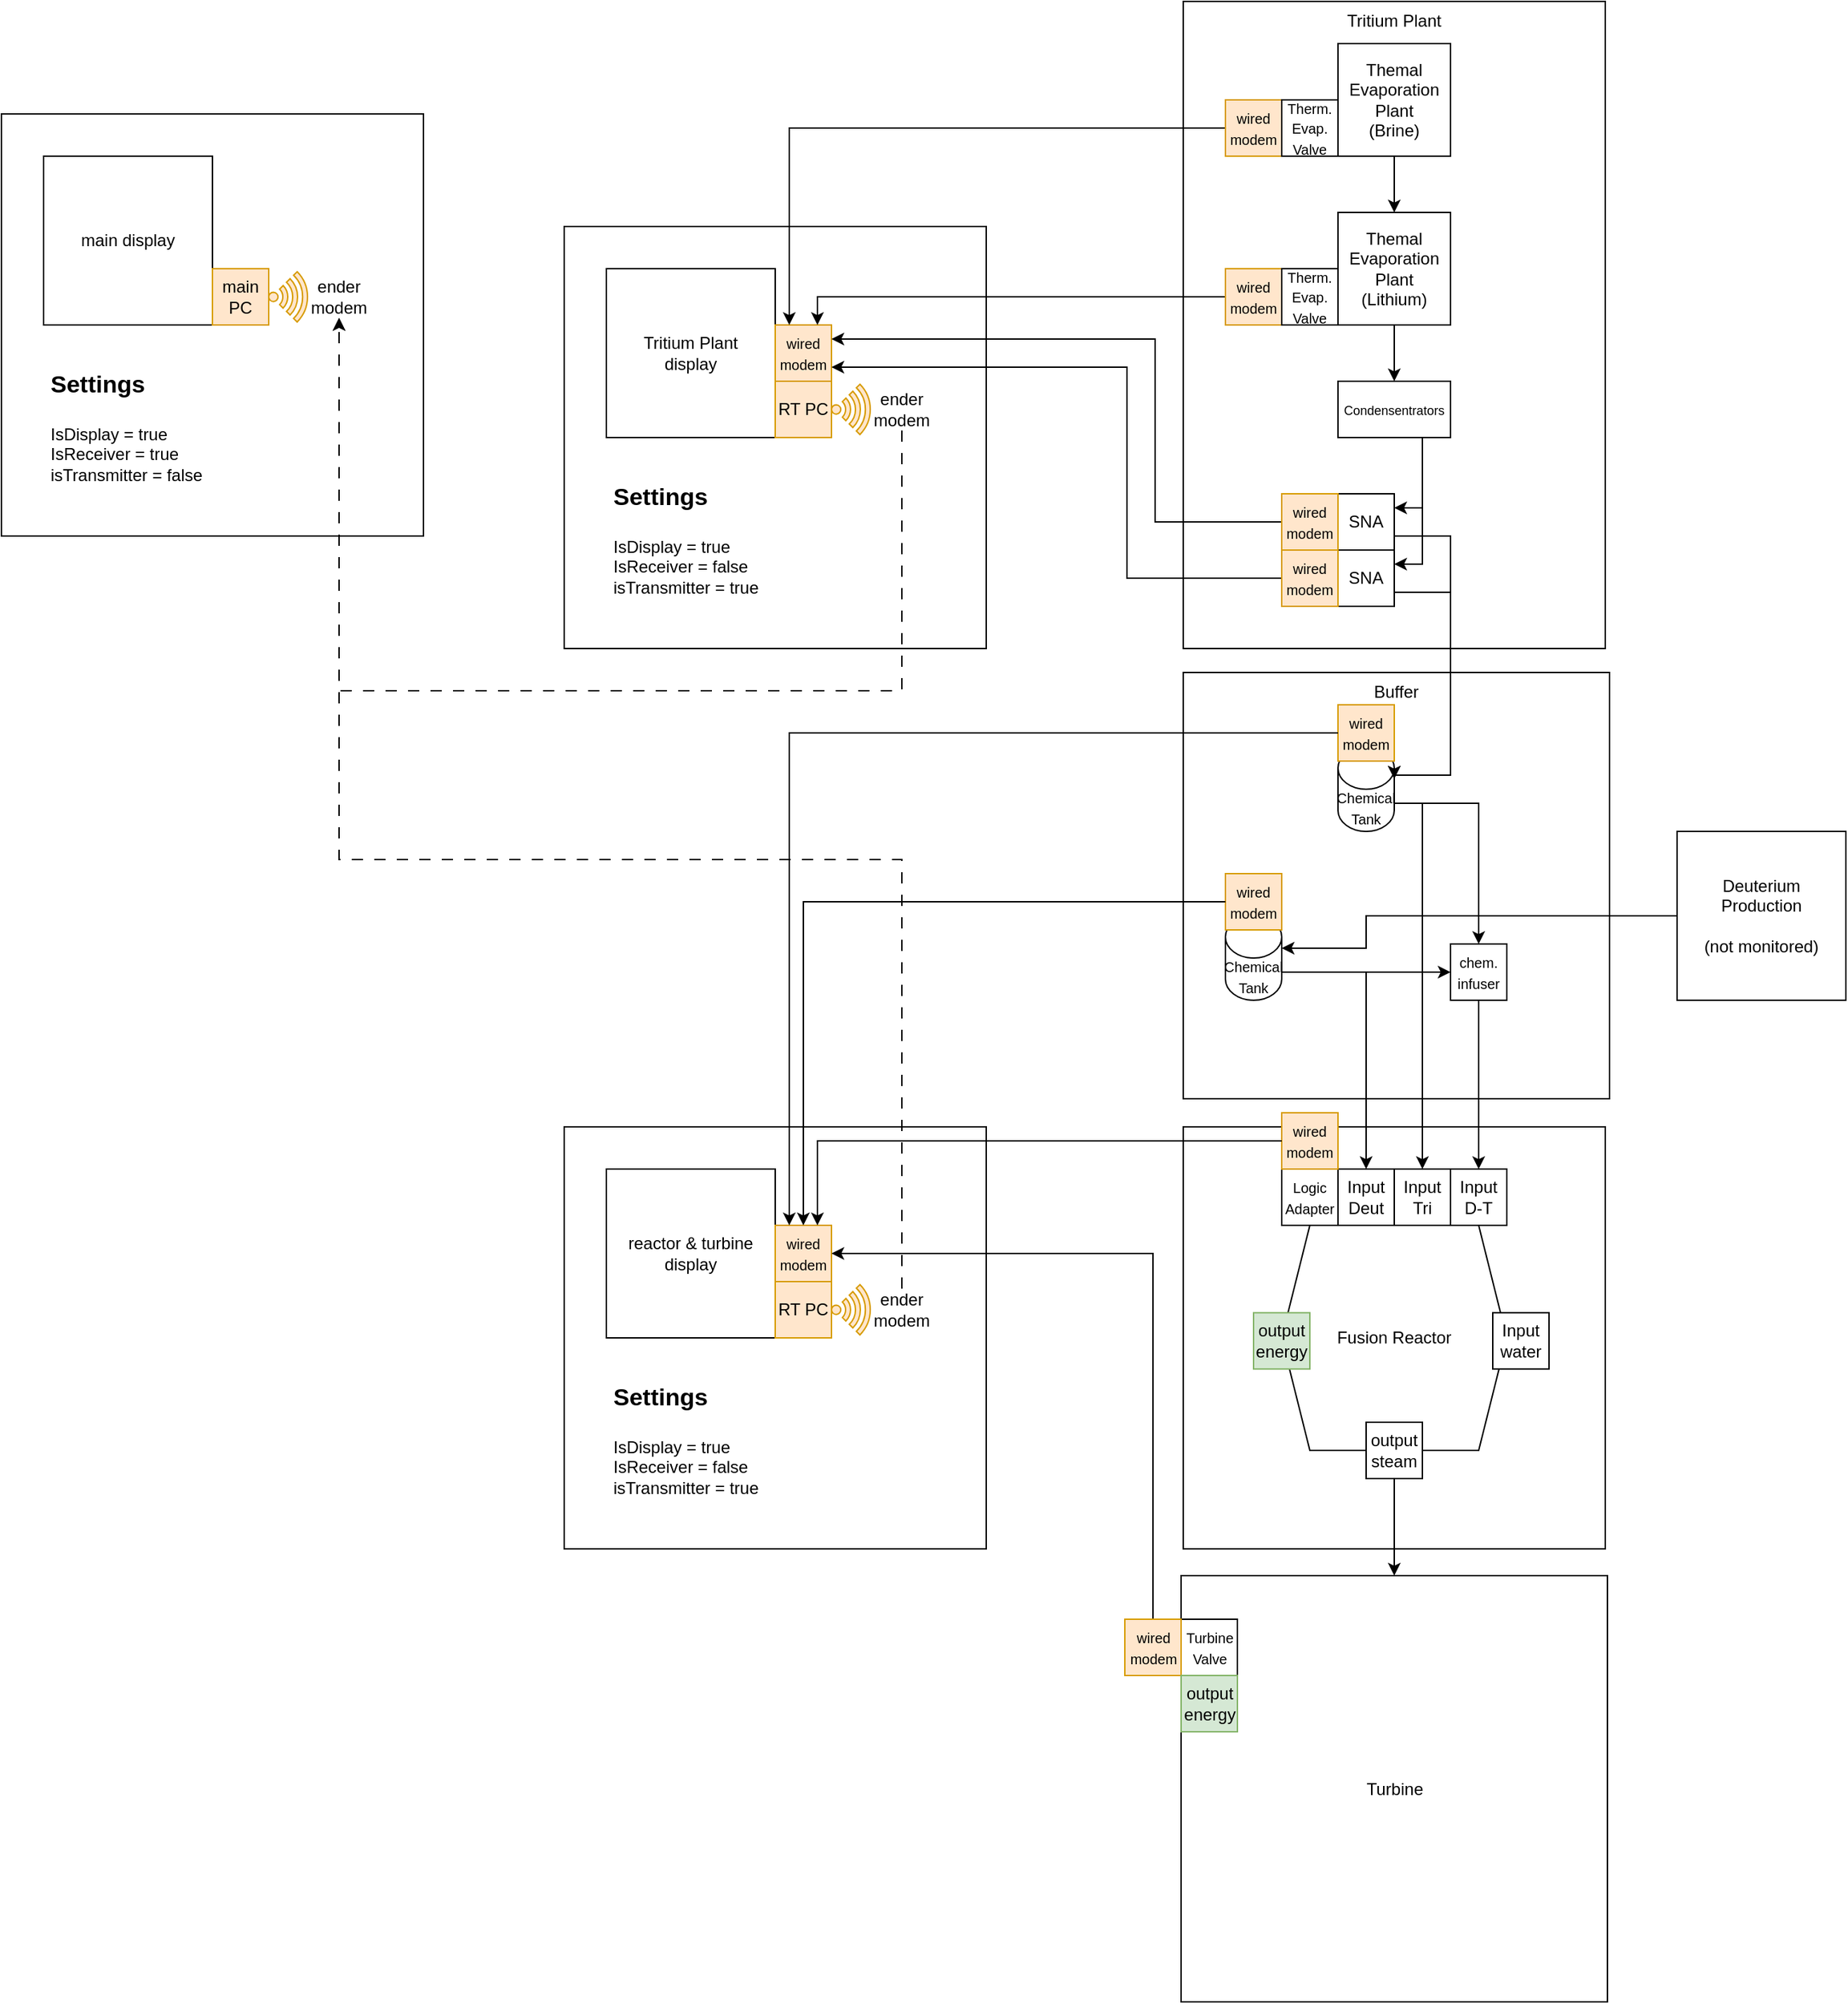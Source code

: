 <mxfile version="22.1.13" type="device">
  <diagram name="Seite-1" id="dck_iIZuQPvnWqXbcy-q">
    <mxGraphModel dx="2074" dy="1160" grid="1" gridSize="10" guides="1" tooltips="1" connect="1" arrows="1" fold="1" page="1" pageScale="1" pageWidth="827" pageHeight="1169" math="0" shadow="0">
      <root>
        <mxCell id="0" />
        <mxCell id="1" parent="0" />
        <mxCell id="fhoYh320oMYoI7bT71kg-97" value="Tritium Plant" style="rounded=0;whiteSpace=wrap;html=1;verticalAlign=top;" vertex="1" parent="1">
          <mxGeometry x="890" y="50" width="300" height="460" as="geometry" />
        </mxCell>
        <mxCell id="fhoYh320oMYoI7bT71kg-95" value="" style="group;horizontal=0;" vertex="1" connectable="0" parent="1">
          <mxGeometry x="890" y="527" width="303" height="303" as="geometry" />
        </mxCell>
        <mxCell id="fhoYh320oMYoI7bT71kg-64" value="Buffer" style="whiteSpace=wrap;html=1;aspect=fixed;verticalAlign=top;" vertex="1" parent="fhoYh320oMYoI7bT71kg-95">
          <mxGeometry width="303" height="303" as="geometry" />
        </mxCell>
        <mxCell id="fhoYh320oMYoI7bT71kg-31" value="&lt;font style=&quot;font-size: 10px;&quot;&gt;Chemical Tank&lt;/font&gt;" style="shape=cylinder3;whiteSpace=wrap;html=1;boundedLbl=1;backgroundOutline=1;size=15;" vertex="1" parent="fhoYh320oMYoI7bT71kg-95">
          <mxGeometry x="30" y="173" width="40" height="60" as="geometry" />
        </mxCell>
        <mxCell id="fhoYh320oMYoI7bT71kg-34" value="&lt;font style=&quot;font-size: 10px;&quot;&gt;wired modem&lt;/font&gt;" style="whiteSpace=wrap;html=1;aspect=fixed;fillColor=#ffe6cc;strokeColor=#d79b00;" vertex="1" parent="fhoYh320oMYoI7bT71kg-95">
          <mxGeometry x="30" y="143" width="40" height="40" as="geometry" />
        </mxCell>
        <mxCell id="fhoYh320oMYoI7bT71kg-36" value="&lt;font style=&quot;font-size: 10px;&quot;&gt;Chemical Tank&lt;/font&gt;" style="shape=cylinder3;whiteSpace=wrap;html=1;boundedLbl=1;backgroundOutline=1;size=15;" vertex="1" parent="fhoYh320oMYoI7bT71kg-95">
          <mxGeometry x="110" y="53" width="40" height="60" as="geometry" />
        </mxCell>
        <mxCell id="fhoYh320oMYoI7bT71kg-37" value="&lt;font style=&quot;font-size: 10px;&quot;&gt;wired modem&lt;/font&gt;" style="whiteSpace=wrap;html=1;aspect=fixed;fillColor=#ffe6cc;strokeColor=#d79b00;" vertex="1" parent="fhoYh320oMYoI7bT71kg-95">
          <mxGeometry x="110" y="23" width="40" height="40" as="geometry" />
        </mxCell>
        <mxCell id="fhoYh320oMYoI7bT71kg-42" value="&lt;font style=&quot;font-size: 10px;&quot;&gt;chem.&lt;br&gt;infuser&lt;/font&gt;" style="whiteSpace=wrap;html=1;aspect=fixed;" vertex="1" parent="fhoYh320oMYoI7bT71kg-95">
          <mxGeometry x="190" y="193" width="40" height="40" as="geometry" />
        </mxCell>
        <mxCell id="fhoYh320oMYoI7bT71kg-43" style="edgeStyle=orthogonalEdgeStyle;rounded=0;orthogonalLoop=1;jettySize=auto;html=1;" edge="1" parent="fhoYh320oMYoI7bT71kg-95" source="fhoYh320oMYoI7bT71kg-31" target="fhoYh320oMYoI7bT71kg-42">
          <mxGeometry relative="1" as="geometry">
            <Array as="points">
              <mxPoint x="130" y="213" />
              <mxPoint x="130" y="213" />
            </Array>
          </mxGeometry>
        </mxCell>
        <mxCell id="fhoYh320oMYoI7bT71kg-44" style="edgeStyle=orthogonalEdgeStyle;rounded=0;orthogonalLoop=1;jettySize=auto;html=1;entryX=0.5;entryY=0;entryDx=0;entryDy=0;" edge="1" parent="fhoYh320oMYoI7bT71kg-95" source="fhoYh320oMYoI7bT71kg-36" target="fhoYh320oMYoI7bT71kg-42">
          <mxGeometry relative="1" as="geometry">
            <Array as="points">
              <mxPoint x="210" y="93" />
            </Array>
          </mxGeometry>
        </mxCell>
        <mxCell id="fhoYh320oMYoI7bT71kg-93" value="" style="group;dashed=1;" vertex="1" connectable="0" parent="1">
          <mxGeometry x="890" y="840" width="300" height="310" as="geometry" />
        </mxCell>
        <mxCell id="fhoYh320oMYoI7bT71kg-28" value="" style="whiteSpace=wrap;html=1;aspect=fixed;" vertex="1" parent="fhoYh320oMYoI7bT71kg-93">
          <mxGeometry y="10" width="300" height="300" as="geometry" />
        </mxCell>
        <mxCell id="fhoYh320oMYoI7bT71kg-29" value="" style="group" vertex="1" connectable="0" parent="fhoYh320oMYoI7bT71kg-93">
          <mxGeometry x="70" width="190" height="240" as="geometry" />
        </mxCell>
        <mxCell id="fhoYh320oMYoI7bT71kg-15" value="Fusion Reactor" style="shape=hexagon;perimeter=hexagonPerimeter2;whiteSpace=wrap;html=1;fixedSize=1;" vertex="1" parent="fhoYh320oMYoI7bT71kg-29">
          <mxGeometry y="80" width="160" height="160" as="geometry" />
        </mxCell>
        <mxCell id="fhoYh320oMYoI7bT71kg-16" value="&lt;font style=&quot;font-size: 10px;&quot;&gt;Logic Adapter&lt;/font&gt;" style="whiteSpace=wrap;html=1;aspect=fixed;" vertex="1" parent="fhoYh320oMYoI7bT71kg-29">
          <mxGeometry y="40" width="40" height="40" as="geometry" />
        </mxCell>
        <mxCell id="fhoYh320oMYoI7bT71kg-17" value="Input Deut" style="whiteSpace=wrap;html=1;aspect=fixed;" vertex="1" parent="fhoYh320oMYoI7bT71kg-29">
          <mxGeometry x="40" y="40" width="40" height="40" as="geometry" />
        </mxCell>
        <mxCell id="fhoYh320oMYoI7bT71kg-18" value="Input Tri" style="whiteSpace=wrap;html=1;aspect=fixed;" vertex="1" parent="fhoYh320oMYoI7bT71kg-29">
          <mxGeometry x="80" y="40" width="40" height="40" as="geometry" />
        </mxCell>
        <mxCell id="fhoYh320oMYoI7bT71kg-19" value="Input D-T" style="whiteSpace=wrap;html=1;aspect=fixed;" vertex="1" parent="fhoYh320oMYoI7bT71kg-29">
          <mxGeometry x="120" y="40" width="40" height="40" as="geometry" />
        </mxCell>
        <mxCell id="fhoYh320oMYoI7bT71kg-25" value="Input water" style="whiteSpace=wrap;html=1;aspect=fixed;" vertex="1" parent="fhoYh320oMYoI7bT71kg-29">
          <mxGeometry x="150" y="142.15" width="40" height="40" as="geometry" />
        </mxCell>
        <mxCell id="fhoYh320oMYoI7bT71kg-26" value="&lt;font style=&quot;font-size: 10px;&quot;&gt;wired modem&lt;/font&gt;" style="whiteSpace=wrap;html=1;aspect=fixed;fillColor=#ffe6cc;strokeColor=#d79b00;" vertex="1" parent="fhoYh320oMYoI7bT71kg-29">
          <mxGeometry width="40" height="40" as="geometry" />
        </mxCell>
        <mxCell id="fhoYh320oMYoI7bT71kg-92" value="output energy" style="whiteSpace=wrap;html=1;aspect=fixed;fillColor=#d5e8d4;strokeColor=#82b366;" vertex="1" parent="fhoYh320oMYoI7bT71kg-29">
          <mxGeometry x="-20" y="142.15" width="40" height="40" as="geometry" />
        </mxCell>
        <mxCell id="fhoYh320oMYoI7bT71kg-89" value="output steam" style="whiteSpace=wrap;html=1;aspect=fixed;" vertex="1" parent="fhoYh320oMYoI7bT71kg-93">
          <mxGeometry x="130" y="220" width="40" height="40" as="geometry" />
        </mxCell>
        <mxCell id="fhoYh320oMYoI7bT71kg-65" value="" style="rounded=0;whiteSpace=wrap;html=1;" vertex="1" parent="1">
          <mxGeometry x="450" y="210" width="300" height="300" as="geometry" />
        </mxCell>
        <mxCell id="fhoYh320oMYoI7bT71kg-66" value="Tritium Plant&lt;br&gt;display" style="whiteSpace=wrap;html=1;aspect=fixed;" vertex="1" parent="1">
          <mxGeometry x="480" y="240" width="120" height="120" as="geometry" />
        </mxCell>
        <mxCell id="fhoYh320oMYoI7bT71kg-67" value="RT PC" style="whiteSpace=wrap;html=1;aspect=fixed;fillColor=#ffe6cc;strokeColor=#d79b00;" vertex="1" parent="1">
          <mxGeometry x="600" y="320" width="40" height="40" as="geometry" />
        </mxCell>
        <mxCell id="fhoYh320oMYoI7bT71kg-68" value="" style="sketch=0;aspect=fixed;pointerEvents=1;shadow=0;dashed=0;html=1;strokeColor=#d79b00;labelPosition=center;verticalLabelPosition=bottom;verticalAlign=top;align=center;fillColor=#ffe6cc;shape=mxgraph.mscae.enterprise.wireless_connection" vertex="1" parent="1">
          <mxGeometry x="640" y="322.15" width="30" height="35.71" as="geometry" />
        </mxCell>
        <mxCell id="fhoYh320oMYoI7bT71kg-69" value="ender modem" style="text;html=1;strokeColor=none;fillColor=none;align=center;verticalAlign=middle;whiteSpace=wrap;rounded=0;" vertex="1" parent="1">
          <mxGeometry x="660" y="325" width="60" height="30" as="geometry" />
        </mxCell>
        <mxCell id="fhoYh320oMYoI7bT71kg-70" value="&lt;h1&gt;&lt;font style=&quot;font-size: 17px;&quot;&gt;Settings&lt;/font&gt;&lt;/h1&gt;&lt;p&gt;IsDisplay = true&lt;br&gt;IsReceiver = false&lt;br&gt;isTransmitter = true&lt;/p&gt;" style="text;html=1;strokeColor=none;fillColor=none;spacing=5;spacingTop=-20;whiteSpace=wrap;overflow=hidden;rounded=0;" vertex="1" parent="1">
          <mxGeometry x="480" y="380" width="240" height="100" as="geometry" />
        </mxCell>
        <mxCell id="fhoYh320oMYoI7bT71kg-71" value="&lt;font style=&quot;font-size: 10px;&quot;&gt;wired modem&lt;/font&gt;" style="whiteSpace=wrap;html=1;aspect=fixed;fillColor=#ffe6cc;strokeColor=#d79b00;" vertex="1" parent="1">
          <mxGeometry x="600" y="280" width="40" height="40" as="geometry" />
        </mxCell>
        <mxCell id="fhoYh320oMYoI7bT71kg-6" value="" style="rounded=0;whiteSpace=wrap;html=1;" vertex="1" parent="1">
          <mxGeometry x="50" y="130" width="300" height="300" as="geometry" />
        </mxCell>
        <mxCell id="fhoYh320oMYoI7bT71kg-1" value="main display" style="whiteSpace=wrap;html=1;aspect=fixed;" vertex="1" parent="1">
          <mxGeometry x="80" y="160" width="120" height="120" as="geometry" />
        </mxCell>
        <mxCell id="fhoYh320oMYoI7bT71kg-2" value="main PC" style="whiteSpace=wrap;html=1;aspect=fixed;fillColor=#ffe6cc;strokeColor=#d79b00;" vertex="1" parent="1">
          <mxGeometry x="200" y="240" width="40" height="40" as="geometry" />
        </mxCell>
        <mxCell id="fhoYh320oMYoI7bT71kg-4" value="" style="sketch=0;aspect=fixed;pointerEvents=1;shadow=0;dashed=0;html=1;strokeColor=#d79b00;labelPosition=center;verticalLabelPosition=bottom;verticalAlign=top;align=center;fillColor=#ffe6cc;shape=mxgraph.mscae.enterprise.wireless_connection" vertex="1" parent="1">
          <mxGeometry x="240" y="242.15" width="30" height="35.71" as="geometry" />
        </mxCell>
        <mxCell id="fhoYh320oMYoI7bT71kg-5" value="ender modem" style="text;html=1;strokeColor=none;fillColor=none;align=center;verticalAlign=middle;whiteSpace=wrap;rounded=0;" vertex="1" parent="1">
          <mxGeometry x="260" y="245" width="60" height="30" as="geometry" />
        </mxCell>
        <mxCell id="fhoYh320oMYoI7bT71kg-7" value="&lt;h1&gt;&lt;font style=&quot;font-size: 17px;&quot;&gt;Settings&lt;/font&gt;&lt;/h1&gt;&lt;p&gt;IsDisplay = true&lt;br&gt;IsReceiver = true&lt;br&gt;isTransmitter = false&lt;/p&gt;" style="text;html=1;strokeColor=none;fillColor=none;spacing=5;spacingTop=-20;whiteSpace=wrap;overflow=hidden;rounded=0;" vertex="1" parent="1">
          <mxGeometry x="80" y="300" width="240" height="100" as="geometry" />
        </mxCell>
        <mxCell id="fhoYh320oMYoI7bT71kg-8" value="" style="rounded=0;whiteSpace=wrap;html=1;" vertex="1" parent="1">
          <mxGeometry x="450" y="850" width="300" height="300" as="geometry" />
        </mxCell>
        <mxCell id="fhoYh320oMYoI7bT71kg-9" value="reactor &amp;amp; turbine display" style="whiteSpace=wrap;html=1;aspect=fixed;" vertex="1" parent="1">
          <mxGeometry x="480" y="880" width="120" height="120" as="geometry" />
        </mxCell>
        <mxCell id="fhoYh320oMYoI7bT71kg-10" value="RT PC" style="whiteSpace=wrap;html=1;aspect=fixed;fillColor=#ffe6cc;strokeColor=#d79b00;" vertex="1" parent="1">
          <mxGeometry x="600" y="960" width="40" height="40" as="geometry" />
        </mxCell>
        <mxCell id="fhoYh320oMYoI7bT71kg-11" value="" style="sketch=0;aspect=fixed;pointerEvents=1;shadow=0;dashed=0;html=1;strokeColor=#d79b00;labelPosition=center;verticalLabelPosition=bottom;verticalAlign=top;align=center;fillColor=#ffe6cc;shape=mxgraph.mscae.enterprise.wireless_connection" vertex="1" parent="1">
          <mxGeometry x="640" y="962.15" width="30" height="35.71" as="geometry" />
        </mxCell>
        <mxCell id="fhoYh320oMYoI7bT71kg-12" value="ender modem" style="text;html=1;strokeColor=none;fillColor=none;align=center;verticalAlign=middle;whiteSpace=wrap;rounded=0;" vertex="1" parent="1">
          <mxGeometry x="660" y="965" width="60" height="30" as="geometry" />
        </mxCell>
        <mxCell id="fhoYh320oMYoI7bT71kg-13" value="&lt;h1&gt;&lt;font style=&quot;font-size: 17px;&quot;&gt;Settings&lt;/font&gt;&lt;/h1&gt;&lt;p&gt;IsDisplay = true&lt;br&gt;IsReceiver = false&lt;br&gt;isTransmitter = true&lt;/p&gt;" style="text;html=1;strokeColor=none;fillColor=none;spacing=5;spacingTop=-20;whiteSpace=wrap;overflow=hidden;rounded=0;" vertex="1" parent="1">
          <mxGeometry x="480" y="1020" width="240" height="100" as="geometry" />
        </mxCell>
        <mxCell id="fhoYh320oMYoI7bT71kg-14" value="&lt;font style=&quot;font-size: 10px;&quot;&gt;wired modem&lt;/font&gt;" style="whiteSpace=wrap;html=1;aspect=fixed;fillColor=#ffe6cc;strokeColor=#d79b00;" vertex="1" parent="1">
          <mxGeometry x="600" y="920" width="40" height="40" as="geometry" />
        </mxCell>
        <mxCell id="fhoYh320oMYoI7bT71kg-23" value="" style="edgeStyle=orthogonalEdgeStyle;rounded=0;orthogonalLoop=1;jettySize=auto;html=1;" edge="1" parent="1" source="fhoYh320oMYoI7bT71kg-20" target="fhoYh320oMYoI7bT71kg-21">
          <mxGeometry relative="1" as="geometry" />
        </mxCell>
        <mxCell id="fhoYh320oMYoI7bT71kg-20" value="Themal Evaporation Plant&lt;br&gt;(Brine)" style="whiteSpace=wrap;html=1;aspect=fixed;" vertex="1" parent="1">
          <mxGeometry x="1000" y="80" width="80" height="80" as="geometry" />
        </mxCell>
        <mxCell id="fhoYh320oMYoI7bT71kg-24" value="" style="edgeStyle=orthogonalEdgeStyle;rounded=0;orthogonalLoop=1;jettySize=auto;html=1;" edge="1" parent="1" source="fhoYh320oMYoI7bT71kg-21" target="fhoYh320oMYoI7bT71kg-22">
          <mxGeometry relative="1" as="geometry" />
        </mxCell>
        <mxCell id="fhoYh320oMYoI7bT71kg-21" value="Themal Evaporation Plant&lt;br&gt;(Lithium)" style="whiteSpace=wrap;html=1;aspect=fixed;" vertex="1" parent="1">
          <mxGeometry x="1000" y="200" width="80" height="80" as="geometry" />
        </mxCell>
        <mxCell id="fhoYh320oMYoI7bT71kg-52" style="edgeStyle=orthogonalEdgeStyle;rounded=0;orthogonalLoop=1;jettySize=auto;html=1;entryX=1;entryY=0.25;entryDx=0;entryDy=0;" edge="1" parent="1" source="fhoYh320oMYoI7bT71kg-22" target="fhoYh320oMYoI7bT71kg-46">
          <mxGeometry relative="1" as="geometry">
            <Array as="points">
              <mxPoint x="1060" y="410" />
            </Array>
          </mxGeometry>
        </mxCell>
        <mxCell id="fhoYh320oMYoI7bT71kg-53" style="edgeStyle=orthogonalEdgeStyle;rounded=0;orthogonalLoop=1;jettySize=auto;html=1;entryX=1;entryY=0.25;entryDx=0;entryDy=0;" edge="1" parent="1" source="fhoYh320oMYoI7bT71kg-22" target="fhoYh320oMYoI7bT71kg-47">
          <mxGeometry relative="1" as="geometry">
            <Array as="points">
              <mxPoint x="1060" y="450" />
            </Array>
          </mxGeometry>
        </mxCell>
        <mxCell id="fhoYh320oMYoI7bT71kg-22" value="&lt;font style=&quot;font-size: 9px;&quot;&gt;Condensentrators&lt;/font&gt;" style="rounded=0;whiteSpace=wrap;html=1;" vertex="1" parent="1">
          <mxGeometry x="1000" y="320" width="80" height="40" as="geometry" />
        </mxCell>
        <mxCell id="fhoYh320oMYoI7bT71kg-35" style="edgeStyle=orthogonalEdgeStyle;rounded=0;orthogonalLoop=1;jettySize=auto;html=1;entryX=0.5;entryY=0;entryDx=0;entryDy=0;" edge="1" parent="1" source="fhoYh320oMYoI7bT71kg-34" target="fhoYh320oMYoI7bT71kg-14">
          <mxGeometry relative="1" as="geometry">
            <mxPoint x="630" y="920" as="targetPoint" />
          </mxGeometry>
        </mxCell>
        <mxCell id="fhoYh320oMYoI7bT71kg-40" style="edgeStyle=orthogonalEdgeStyle;rounded=0;orthogonalLoop=1;jettySize=auto;html=1;entryX=0.25;entryY=0;entryDx=0;entryDy=0;" edge="1" parent="1" source="fhoYh320oMYoI7bT71kg-37" target="fhoYh320oMYoI7bT71kg-14">
          <mxGeometry relative="1" as="geometry">
            <mxPoint x="610" y="960" as="targetPoint" />
            <Array as="points">
              <mxPoint x="610" y="570" />
            </Array>
          </mxGeometry>
        </mxCell>
        <mxCell id="fhoYh320oMYoI7bT71kg-27" style="edgeStyle=orthogonalEdgeStyle;rounded=0;orthogonalLoop=1;jettySize=auto;html=1;entryX=0.75;entryY=0;entryDx=0;entryDy=0;" edge="1" parent="1" source="fhoYh320oMYoI7bT71kg-26" target="fhoYh320oMYoI7bT71kg-14">
          <mxGeometry relative="1" as="geometry">
            <mxPoint x="640" y="960" as="targetPoint" />
            <Array as="points">
              <mxPoint x="630" y="860" />
            </Array>
          </mxGeometry>
        </mxCell>
        <mxCell id="fhoYh320oMYoI7bT71kg-46" value="SNA" style="whiteSpace=wrap;html=1;aspect=fixed;" vertex="1" parent="1">
          <mxGeometry x="1000" y="400" width="40" height="40" as="geometry" />
        </mxCell>
        <mxCell id="fhoYh320oMYoI7bT71kg-47" value="SNA" style="whiteSpace=wrap;html=1;aspect=fixed;" vertex="1" parent="1">
          <mxGeometry x="1000" y="440" width="40" height="40" as="geometry" />
        </mxCell>
        <mxCell id="fhoYh320oMYoI7bT71kg-81" style="edgeStyle=orthogonalEdgeStyle;rounded=0;orthogonalLoop=1;jettySize=auto;html=1;entryX=1;entryY=0.25;entryDx=0;entryDy=0;" edge="1" parent="1" source="fhoYh320oMYoI7bT71kg-48" target="fhoYh320oMYoI7bT71kg-71">
          <mxGeometry relative="1" as="geometry">
            <Array as="points">
              <mxPoint x="870" y="420" />
              <mxPoint x="870" y="290" />
            </Array>
          </mxGeometry>
        </mxCell>
        <mxCell id="fhoYh320oMYoI7bT71kg-48" value="&lt;font style=&quot;font-size: 10px;&quot;&gt;wired modem&lt;/font&gt;" style="whiteSpace=wrap;html=1;aspect=fixed;fillColor=#ffe6cc;strokeColor=#d79b00;" vertex="1" parent="1">
          <mxGeometry x="960" y="400" width="40" height="40" as="geometry" />
        </mxCell>
        <mxCell id="fhoYh320oMYoI7bT71kg-82" style="edgeStyle=orthogonalEdgeStyle;rounded=0;orthogonalLoop=1;jettySize=auto;html=1;entryX=1;entryY=0.75;entryDx=0;entryDy=0;" edge="1" parent="1" source="fhoYh320oMYoI7bT71kg-49" target="fhoYh320oMYoI7bT71kg-71">
          <mxGeometry relative="1" as="geometry">
            <Array as="points">
              <mxPoint x="850" y="460" />
              <mxPoint x="850" y="310" />
            </Array>
          </mxGeometry>
        </mxCell>
        <mxCell id="fhoYh320oMYoI7bT71kg-49" value="&lt;font style=&quot;font-size: 10px;&quot;&gt;wired modem&lt;/font&gt;" style="whiteSpace=wrap;html=1;aspect=fixed;fillColor=#ffe6cc;strokeColor=#d79b00;" vertex="1" parent="1">
          <mxGeometry x="960" y="440" width="40" height="40" as="geometry" />
        </mxCell>
        <mxCell id="fhoYh320oMYoI7bT71kg-83" style="edgeStyle=orthogonalEdgeStyle;rounded=0;orthogonalLoop=1;jettySize=auto;html=1;entryX=0.75;entryY=0;entryDx=0;entryDy=0;" edge="1" parent="1" source="fhoYh320oMYoI7bT71kg-54" target="fhoYh320oMYoI7bT71kg-71">
          <mxGeometry relative="1" as="geometry" />
        </mxCell>
        <mxCell id="fhoYh320oMYoI7bT71kg-54" value="&lt;font style=&quot;font-size: 10px;&quot;&gt;wired modem&lt;/font&gt;" style="whiteSpace=wrap;html=1;aspect=fixed;fillColor=#ffe6cc;strokeColor=#d79b00;" vertex="1" parent="1">
          <mxGeometry x="920" y="240" width="40" height="40" as="geometry" />
        </mxCell>
        <mxCell id="fhoYh320oMYoI7bT71kg-72" style="edgeStyle=orthogonalEdgeStyle;rounded=0;orthogonalLoop=1;jettySize=auto;html=1;entryX=0.25;entryY=0;entryDx=0;entryDy=0;" edge="1" parent="1" source="fhoYh320oMYoI7bT71kg-55" target="fhoYh320oMYoI7bT71kg-71">
          <mxGeometry relative="1" as="geometry" />
        </mxCell>
        <mxCell id="fhoYh320oMYoI7bT71kg-55" value="&lt;font style=&quot;font-size: 10px;&quot;&gt;wired modem&lt;/font&gt;" style="whiteSpace=wrap;html=1;aspect=fixed;fillColor=#ffe6cc;strokeColor=#d79b00;" vertex="1" parent="1">
          <mxGeometry x="920" y="120" width="40" height="40" as="geometry" />
        </mxCell>
        <mxCell id="fhoYh320oMYoI7bT71kg-56" value="&lt;font style=&quot;font-size: 10px;&quot;&gt;Therm.&lt;br&gt;Evap.&lt;br&gt;Valve&lt;br&gt;&lt;/font&gt;" style="whiteSpace=wrap;html=1;aspect=fixed;" vertex="1" parent="1">
          <mxGeometry x="960" y="240" width="40" height="40" as="geometry" />
        </mxCell>
        <mxCell id="fhoYh320oMYoI7bT71kg-58" value="&lt;font style=&quot;font-size: 10px;&quot;&gt;Therm.&lt;br&gt;Evap.&lt;br&gt;Valve&lt;br&gt;&lt;/font&gt;" style="whiteSpace=wrap;html=1;aspect=fixed;" vertex="1" parent="1">
          <mxGeometry x="960" y="120" width="40" height="40" as="geometry" />
        </mxCell>
        <mxCell id="fhoYh320oMYoI7bT71kg-38" style="edgeStyle=orthogonalEdgeStyle;rounded=0;orthogonalLoop=1;jettySize=auto;html=1;" edge="1" parent="1" source="fhoYh320oMYoI7bT71kg-31" target="fhoYh320oMYoI7bT71kg-17">
          <mxGeometry relative="1" as="geometry">
            <Array as="points">
              <mxPoint x="1020" y="740" />
            </Array>
          </mxGeometry>
        </mxCell>
        <mxCell id="fhoYh320oMYoI7bT71kg-39" style="edgeStyle=orthogonalEdgeStyle;rounded=0;orthogonalLoop=1;jettySize=auto;html=1;" edge="1" parent="1" source="fhoYh320oMYoI7bT71kg-36" target="fhoYh320oMYoI7bT71kg-18">
          <mxGeometry relative="1" as="geometry">
            <Array as="points">
              <mxPoint x="1060" y="620" />
            </Array>
          </mxGeometry>
        </mxCell>
        <mxCell id="fhoYh320oMYoI7bT71kg-45" style="edgeStyle=orthogonalEdgeStyle;rounded=0;orthogonalLoop=1;jettySize=auto;html=1;" edge="1" parent="1" source="fhoYh320oMYoI7bT71kg-42" target="fhoYh320oMYoI7bT71kg-19">
          <mxGeometry relative="1" as="geometry" />
        </mxCell>
        <mxCell id="fhoYh320oMYoI7bT71kg-60" style="edgeStyle=orthogonalEdgeStyle;rounded=0;orthogonalLoop=1;jettySize=auto;html=1;entryX=1;entryY=0;entryDx=0;entryDy=22.5;entryPerimeter=0;" edge="1" parent="1" source="fhoYh320oMYoI7bT71kg-47" target="fhoYh320oMYoI7bT71kg-36">
          <mxGeometry relative="1" as="geometry">
            <Array as="points">
              <mxPoint x="1080" y="470" />
              <mxPoint x="1080" y="600" />
              <mxPoint x="1040" y="600" />
            </Array>
          </mxGeometry>
        </mxCell>
        <mxCell id="fhoYh320oMYoI7bT71kg-61" style="edgeStyle=orthogonalEdgeStyle;rounded=0;orthogonalLoop=1;jettySize=auto;html=1;entryX=1;entryY=0;entryDx=0;entryDy=22.5;entryPerimeter=0;" edge="1" parent="1" source="fhoYh320oMYoI7bT71kg-46" target="fhoYh320oMYoI7bT71kg-36">
          <mxGeometry relative="1" as="geometry">
            <Array as="points">
              <mxPoint x="1080" y="430" />
              <mxPoint x="1080" y="600" />
              <mxPoint x="1040" y="600" />
            </Array>
          </mxGeometry>
        </mxCell>
        <mxCell id="fhoYh320oMYoI7bT71kg-62" value="Deuterium&lt;br&gt;Production&lt;br&gt;&lt;br&gt;(not monitored)" style="whiteSpace=wrap;html=1;aspect=fixed;" vertex="1" parent="1">
          <mxGeometry x="1241" y="640" width="120" height="120" as="geometry" />
        </mxCell>
        <mxCell id="fhoYh320oMYoI7bT71kg-63" style="edgeStyle=orthogonalEdgeStyle;rounded=0;orthogonalLoop=1;jettySize=auto;html=1;entryX=1;entryY=0;entryDx=0;entryDy=22.5;entryPerimeter=0;" edge="1" parent="1" source="fhoYh320oMYoI7bT71kg-62" target="fhoYh320oMYoI7bT71kg-31">
          <mxGeometry relative="1" as="geometry">
            <Array as="points">
              <mxPoint x="1020" y="700" />
              <mxPoint x="1020" y="723" />
              <mxPoint x="960" y="723" />
            </Array>
          </mxGeometry>
        </mxCell>
        <mxCell id="fhoYh320oMYoI7bT71kg-77" value="" style="endArrow=classic;html=1;rounded=0;exitX=0.5;exitY=0;exitDx=0;exitDy=0;entryX=0.5;entryY=1;entryDx=0;entryDy=0;dashed=1;dashPattern=8 8;" edge="1" parent="1" source="fhoYh320oMYoI7bT71kg-12" target="fhoYh320oMYoI7bT71kg-5">
          <mxGeometry width="50" height="50" relative="1" as="geometry">
            <mxPoint x="750" y="610" as="sourcePoint" />
            <mxPoint x="800" y="560" as="targetPoint" />
            <Array as="points">
              <mxPoint x="690" y="660" />
              <mxPoint x="290" y="660" />
            </Array>
          </mxGeometry>
        </mxCell>
        <mxCell id="fhoYh320oMYoI7bT71kg-80" style="edgeStyle=orthogonalEdgeStyle;rounded=0;orthogonalLoop=1;jettySize=auto;html=1;entryX=0.5;entryY=1;entryDx=0;entryDy=0;dashed=1;dashPattern=8 8;" edge="1" parent="1" source="fhoYh320oMYoI7bT71kg-69" target="fhoYh320oMYoI7bT71kg-5">
          <mxGeometry relative="1" as="geometry">
            <Array as="points">
              <mxPoint x="690" y="540" />
              <mxPoint x="290" y="540" />
            </Array>
          </mxGeometry>
        </mxCell>
        <mxCell id="fhoYh320oMYoI7bT71kg-88" style="edgeStyle=orthogonalEdgeStyle;rounded=0;orthogonalLoop=1;jettySize=auto;html=1;entryX=1;entryY=0.5;entryDx=0;entryDy=0;" edge="1" parent="1" source="fhoYh320oMYoI7bT71kg-86" target="fhoYh320oMYoI7bT71kg-14">
          <mxGeometry relative="1" as="geometry">
            <Array as="points">
              <mxPoint x="868" y="940" />
            </Array>
          </mxGeometry>
        </mxCell>
        <mxCell id="fhoYh320oMYoI7bT71kg-90" style="edgeStyle=orthogonalEdgeStyle;rounded=0;orthogonalLoop=1;jettySize=auto;html=1;" edge="1" parent="1" source="fhoYh320oMYoI7bT71kg-89" target="fhoYh320oMYoI7bT71kg-84">
          <mxGeometry relative="1" as="geometry" />
        </mxCell>
        <mxCell id="fhoYh320oMYoI7bT71kg-94" value="" style="group" vertex="1" connectable="0" parent="1">
          <mxGeometry x="848.5" y="1169" width="343" height="303" as="geometry" />
        </mxCell>
        <mxCell id="fhoYh320oMYoI7bT71kg-84" value="Turbine" style="whiteSpace=wrap;html=1;aspect=fixed;" vertex="1" parent="fhoYh320oMYoI7bT71kg-94">
          <mxGeometry x="40" width="303" height="303" as="geometry" />
        </mxCell>
        <mxCell id="fhoYh320oMYoI7bT71kg-85" value="&lt;font style=&quot;font-size: 10px;&quot;&gt;Turbine Valve&lt;br&gt;&lt;/font&gt;" style="whiteSpace=wrap;html=1;aspect=fixed;" vertex="1" parent="fhoYh320oMYoI7bT71kg-94">
          <mxGeometry x="40" y="31" width="40" height="40" as="geometry" />
        </mxCell>
        <mxCell id="fhoYh320oMYoI7bT71kg-86" value="&lt;font style=&quot;font-size: 10px;&quot;&gt;wired modem&lt;/font&gt;" style="whiteSpace=wrap;html=1;aspect=fixed;fillColor=#ffe6cc;strokeColor=#d79b00;" vertex="1" parent="fhoYh320oMYoI7bT71kg-94">
          <mxGeometry y="31" width="40" height="40" as="geometry" />
        </mxCell>
        <mxCell id="fhoYh320oMYoI7bT71kg-91" value="output energy" style="whiteSpace=wrap;html=1;aspect=fixed;fillColor=#d5e8d4;strokeColor=#82b366;" vertex="1" parent="fhoYh320oMYoI7bT71kg-94">
          <mxGeometry x="40" y="71" width="40" height="40" as="geometry" />
        </mxCell>
      </root>
    </mxGraphModel>
  </diagram>
</mxfile>
